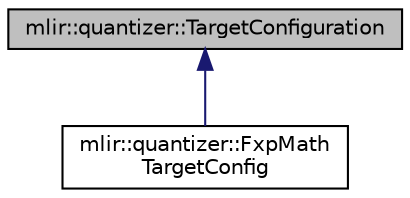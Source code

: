 digraph "mlir::quantizer::TargetConfiguration"
{
  bgcolor="transparent";
  edge [fontname="Helvetica",fontsize="10",labelfontname="Helvetica",labelfontsize="10"];
  node [fontname="Helvetica",fontsize="10",shape=record];
  Node0 [label="mlir::quantizer::TargetConfiguration",height=0.2,width=0.4,color="black", fillcolor="grey75", style="filled", fontcolor="black"];
  Node0 -> Node1 [dir="back",color="midnightblue",fontsize="10",style="solid",fontname="Helvetica"];
  Node1 [label="mlir::quantizer::FxpMath\lTargetConfig",height=0.2,width=0.4,color="black",URL="$classmlir_1_1quantizer_1_1FxpMathTargetConfig.html",tooltip="Target configuration for a reference affine/fixed-point quantization scheme defined in terms of the F..."];
}
